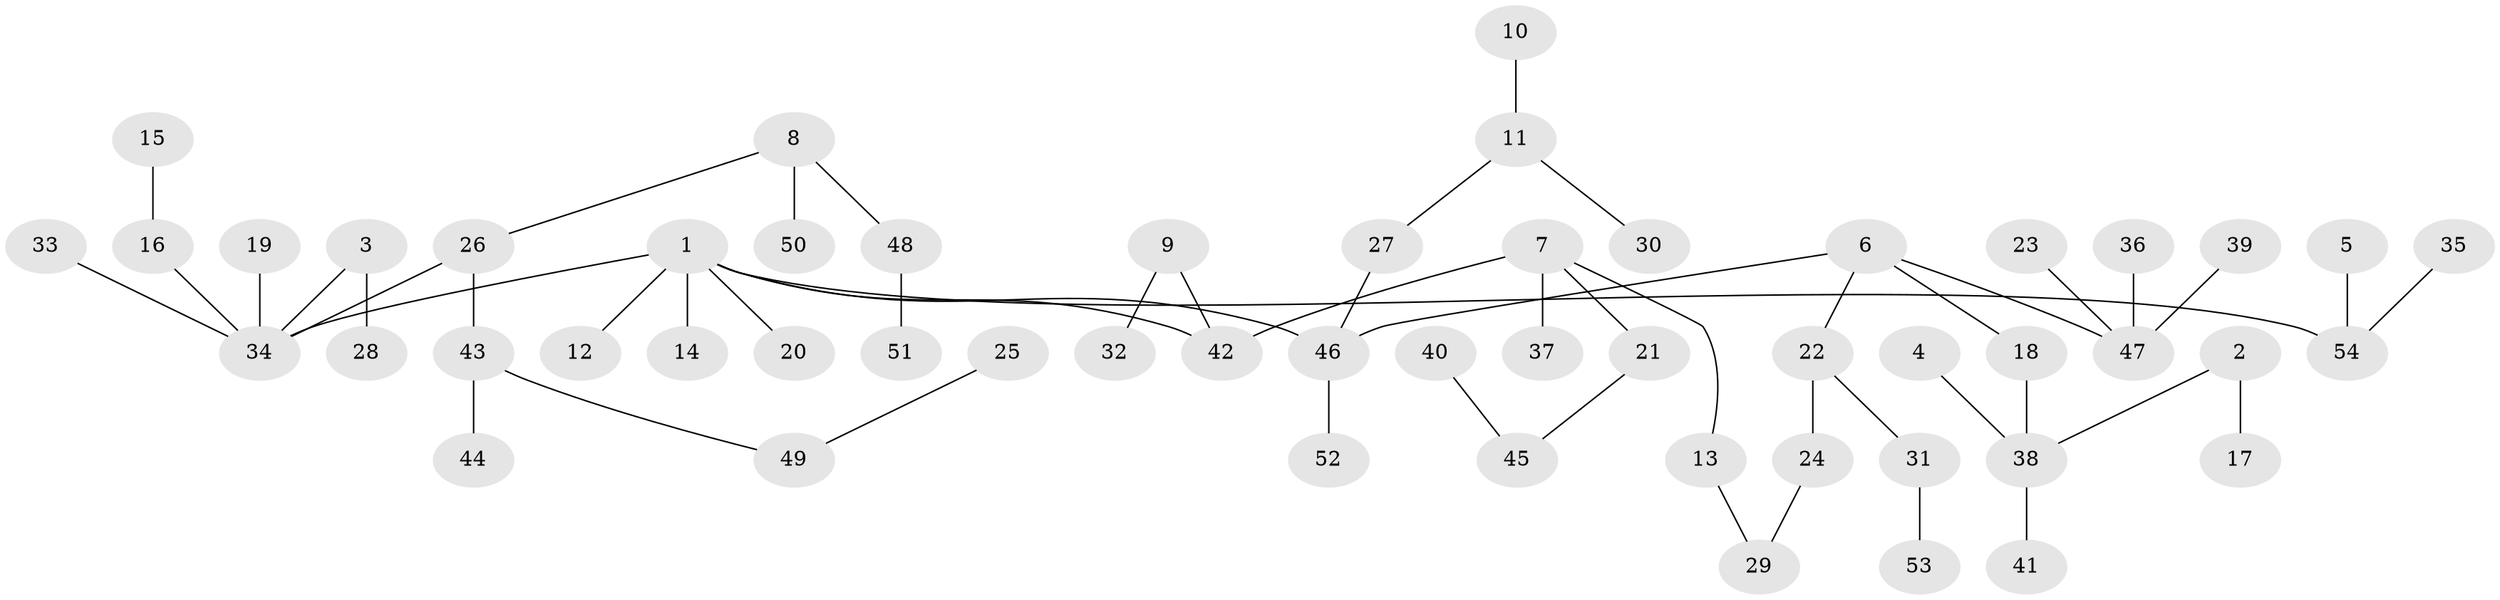 // original degree distribution, {5: 0.04672897196261682, 2: 0.16822429906542055, 8: 0.009345794392523364, 1: 0.5420560747663551, 3: 0.14953271028037382, 4: 0.07476635514018691, 7: 0.009345794392523364}
// Generated by graph-tools (version 1.1) at 2025/01/03/09/25 03:01:00]
// undirected, 54 vertices, 54 edges
graph export_dot {
graph [start="1"]
  node [color=gray90,style=filled];
  1;
  2;
  3;
  4;
  5;
  6;
  7;
  8;
  9;
  10;
  11;
  12;
  13;
  14;
  15;
  16;
  17;
  18;
  19;
  20;
  21;
  22;
  23;
  24;
  25;
  26;
  27;
  28;
  29;
  30;
  31;
  32;
  33;
  34;
  35;
  36;
  37;
  38;
  39;
  40;
  41;
  42;
  43;
  44;
  45;
  46;
  47;
  48;
  49;
  50;
  51;
  52;
  53;
  54;
  1 -- 12 [weight=1.0];
  1 -- 14 [weight=1.0];
  1 -- 20 [weight=1.0];
  1 -- 34 [weight=1.0];
  1 -- 42 [weight=1.0];
  1 -- 46 [weight=1.0];
  1 -- 54 [weight=1.0];
  2 -- 17 [weight=1.0];
  2 -- 38 [weight=1.0];
  3 -- 28 [weight=1.0];
  3 -- 34 [weight=1.0];
  4 -- 38 [weight=1.0];
  5 -- 54 [weight=1.0];
  6 -- 18 [weight=1.0];
  6 -- 22 [weight=1.0];
  6 -- 46 [weight=1.0];
  6 -- 47 [weight=1.0];
  7 -- 13 [weight=1.0];
  7 -- 21 [weight=1.0];
  7 -- 37 [weight=1.0];
  7 -- 42 [weight=1.0];
  8 -- 26 [weight=1.0];
  8 -- 48 [weight=1.0];
  8 -- 50 [weight=1.0];
  9 -- 32 [weight=1.0];
  9 -- 42 [weight=1.0];
  10 -- 11 [weight=1.0];
  11 -- 27 [weight=1.0];
  11 -- 30 [weight=1.0];
  13 -- 29 [weight=1.0];
  15 -- 16 [weight=1.0];
  16 -- 34 [weight=1.0];
  18 -- 38 [weight=1.0];
  19 -- 34 [weight=1.0];
  21 -- 45 [weight=1.0];
  22 -- 24 [weight=1.0];
  22 -- 31 [weight=1.0];
  23 -- 47 [weight=1.0];
  24 -- 29 [weight=1.0];
  25 -- 49 [weight=1.0];
  26 -- 34 [weight=1.0];
  26 -- 43 [weight=1.0];
  27 -- 46 [weight=1.0];
  31 -- 53 [weight=1.0];
  33 -- 34 [weight=1.0];
  35 -- 54 [weight=1.0];
  36 -- 47 [weight=1.0];
  38 -- 41 [weight=1.0];
  39 -- 47 [weight=1.0];
  40 -- 45 [weight=1.0];
  43 -- 44 [weight=1.0];
  43 -- 49 [weight=1.0];
  46 -- 52 [weight=1.0];
  48 -- 51 [weight=1.0];
}
